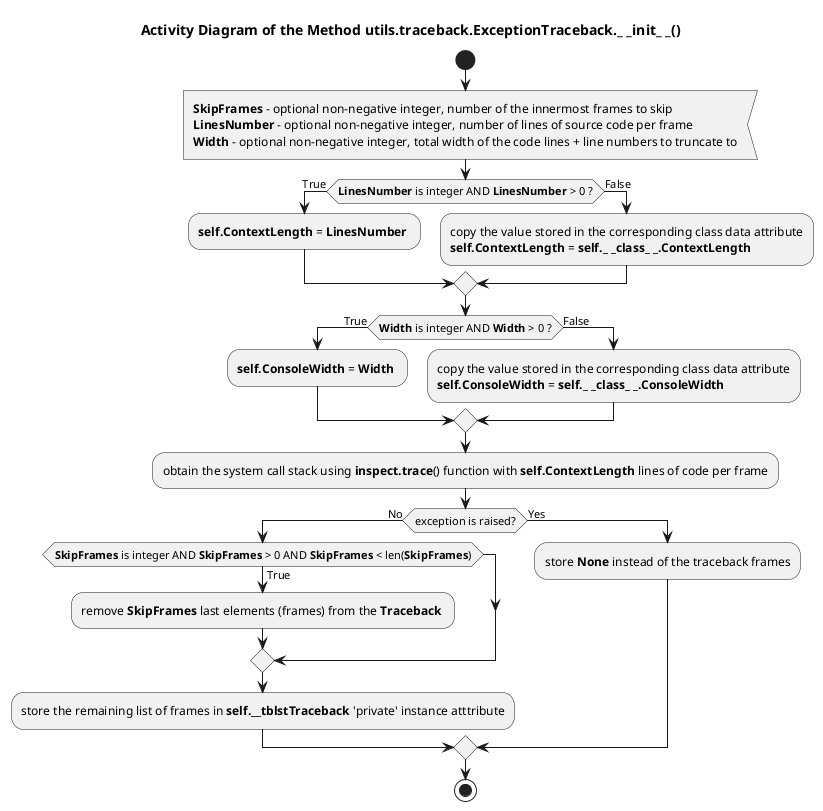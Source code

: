 @startuml

title Activity Diagram of the Method utils.traceback.ExceptionTraceback._ _init_ _()

start

:<b>SkipFrames</b> - optional non-negative integer, number of the innermost frames to skip
<b>LinesNumber</b> - optional non-negative integer, number of lines of source code per frame
<b>Width</b> - optional non-negative integer, total width of the code lines + line numbers to truncate to<

if (<b>LinesNumber</b> is integer AND <b>LinesNumber</b> > 0 ?) then (True)
    :<b>self.ContextLength</b> = <b>LinesNumber</b> ;
else (False)
    :copy the value stored in the corresponding class data attribute
    <b>self.ContextLength</b> = <b>self._ _class_ _.ContextLength</b> ;
endif

if (<b>Width</b> is integer AND <b>Width</b> > 0 ?) then (True)
    :<b>self.ConsoleWidth</b> = <b>Width</b> ;
else (False)
    :copy the value stored in the corresponding class data attribute
    <b>self.ConsoleWidth</b> = <b>self._ _class_ _.ConsoleWidth</b> ;
endif

:obtain the system call stack using <b>inspect.trace</b>() function with <b>self.ContextLength</b> lines of code per frame;

if (exception is raised?) then (No)
    if (<b>SkipFrames</b> is integer AND <b>SkipFrames</b> > 0 AND <b>SkipFrames</b> < len(<b>SkipFrames</b>)) then (True)
        :remove <b>SkipFrames</b> last elements (frames) from the <b>Traceback</b> ;
    endif
    
    :store the remaining list of frames in <b>self.__tblstTraceback</b> 'private' instance atttribute;
else (Yes)
    :store <b>None</b> instead of the traceback frames;
endif

stop

@enduml